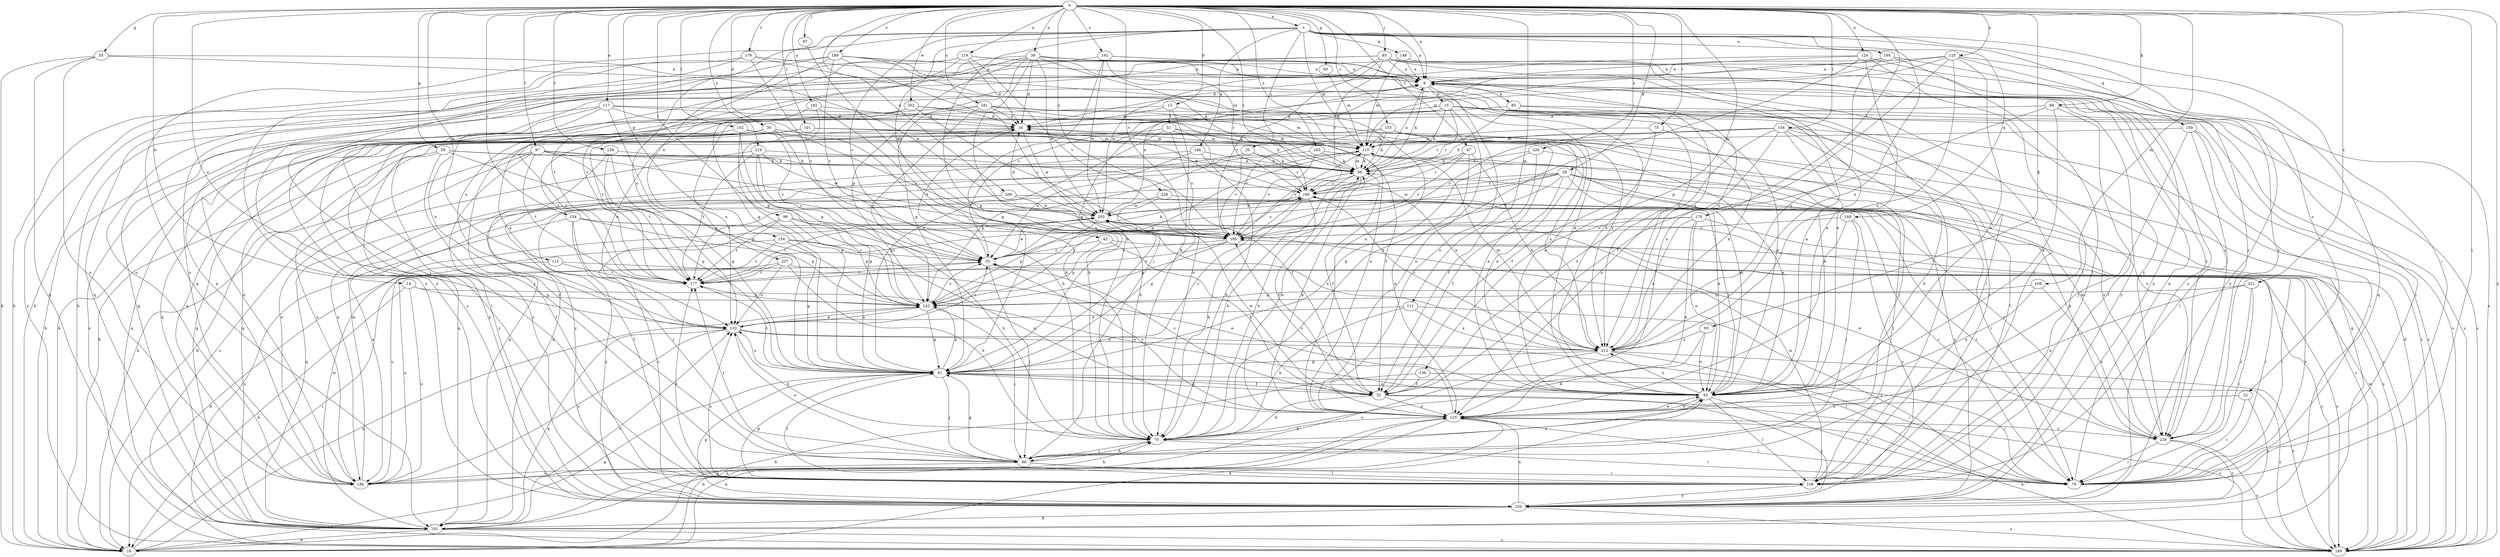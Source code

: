 strict digraph  {
0;
1;
8;
13;
14;
15;
16;
20;
22;
25;
29;
30;
34;
39;
42;
43;
47;
51;
52;
55;
58;
60;
61;
70;
75;
79;
85;
87;
88;
89;
93;
95;
96;
97;
99;
101;
102;
104;
106;
109;
111;
112;
115;
117;
119;
123;
124;
125;
133;
134;
136;
142;
146;
148;
149;
150;
151;
153;
154;
158;
160;
163;
169;
170;
176;
177;
181;
182;
184;
186;
189;
192;
195;
202;
203;
206;
207;
212;
219;
220;
221;
226;
228;
229;
0 -> 1  [label=a];
0 -> 8  [label=a];
0 -> 13  [label=b];
0 -> 14  [label=b];
0 -> 29  [label=d];
0 -> 30  [label=d];
0 -> 39  [label=e];
0 -> 47  [label=f];
0 -> 55  [label=g];
0 -> 58  [label=g];
0 -> 60  [label=g];
0 -> 75  [label=i];
0 -> 79  [label=i];
0 -> 85  [label=j];
0 -> 87  [label=j];
0 -> 89  [label=k];
0 -> 93  [label=k];
0 -> 97  [label=l];
0 -> 99  [label=l];
0 -> 101  [label=l];
0 -> 102  [label=l];
0 -> 104  [label=l];
0 -> 109  [label=m];
0 -> 111  [label=m];
0 -> 112  [label=m];
0 -> 117  [label=n];
0 -> 119  [label=n];
0 -> 124  [label=o];
0 -> 125  [label=o];
0 -> 133  [label=o];
0 -> 134  [label=p];
0 -> 136  [label=p];
0 -> 153  [label=r];
0 -> 154  [label=r];
0 -> 158  [label=r];
0 -> 160  [label=r];
0 -> 163  [label=s];
0 -> 169  [label=s];
0 -> 170  [label=t];
0 -> 176  [label=t];
0 -> 181  [label=u];
0 -> 182  [label=u];
0 -> 189  [label=v];
0 -> 192  [label=v];
0 -> 195  [label=v];
0 -> 202  [label=w];
0 -> 206  [label=x];
0 -> 219  [label=y];
0 -> 221  [label=z];
0 -> 226  [label=z];
0 -> 228  [label=z];
1 -> 8  [label=a];
1 -> 20  [label=c];
1 -> 22  [label=c];
1 -> 25  [label=c];
1 -> 42  [label=e];
1 -> 61  [label=g];
1 -> 79  [label=i];
1 -> 115  [label=m];
1 -> 133  [label=o];
1 -> 146  [label=q];
1 -> 148  [label=q];
1 -> 149  [label=q];
1 -> 150  [label=q];
1 -> 151  [label=q];
1 -> 184  [label=u];
1 -> 207  [label=x];
1 -> 212  [label=x];
8 -> 15  [label=b];
8 -> 95  [label=k];
8 -> 96  [label=k];
8 -> 106  [label=l];
8 -> 123  [label=n];
8 -> 151  [label=q];
8 -> 220  [label=y];
8 -> 229  [label=z];
13 -> 16  [label=b];
13 -> 34  [label=d];
13 -> 43  [label=e];
13 -> 51  [label=f];
13 -> 70  [label=h];
14 -> 16  [label=b];
14 -> 43  [label=e];
14 -> 142  [label=p];
14 -> 186  [label=u];
15 -> 34  [label=d];
15 -> 43  [label=e];
15 -> 96  [label=k];
15 -> 106  [label=l];
15 -> 123  [label=n];
15 -> 133  [label=o];
15 -> 151  [label=q];
15 -> 160  [label=r];
15 -> 169  [label=s];
15 -> 229  [label=z];
16 -> 25  [label=c];
16 -> 43  [label=e];
16 -> 61  [label=g];
16 -> 123  [label=n];
16 -> 142  [label=p];
20 -> 96  [label=k];
20 -> 151  [label=q];
20 -> 160  [label=r];
20 -> 195  [label=v];
22 -> 79  [label=i];
22 -> 123  [label=n];
22 -> 220  [label=y];
25 -> 34  [label=d];
25 -> 88  [label=j];
25 -> 96  [label=k];
25 -> 169  [label=s];
25 -> 177  [label=t];
25 -> 203  [label=w];
29 -> 25  [label=c];
29 -> 43  [label=e];
29 -> 52  [label=f];
29 -> 79  [label=i];
29 -> 106  [label=l];
29 -> 160  [label=r];
29 -> 169  [label=s];
29 -> 177  [label=t];
29 -> 195  [label=v];
29 -> 203  [label=w];
29 -> 220  [label=y];
30 -> 25  [label=c];
30 -> 70  [label=h];
30 -> 106  [label=l];
30 -> 115  [label=m];
30 -> 151  [label=q];
30 -> 177  [label=t];
30 -> 186  [label=u];
30 -> 195  [label=v];
30 -> 212  [label=x];
34 -> 115  [label=m];
34 -> 151  [label=q];
34 -> 203  [label=w];
34 -> 220  [label=y];
39 -> 8  [label=a];
39 -> 34  [label=d];
39 -> 43  [label=e];
39 -> 61  [label=g];
39 -> 88  [label=j];
39 -> 115  [label=m];
39 -> 142  [label=p];
39 -> 177  [label=t];
39 -> 203  [label=w];
39 -> 212  [label=x];
39 -> 220  [label=y];
39 -> 229  [label=z];
42 -> 25  [label=c];
42 -> 52  [label=f];
42 -> 79  [label=i];
42 -> 142  [label=p];
43 -> 8  [label=a];
43 -> 79  [label=i];
43 -> 106  [label=l];
43 -> 115  [label=m];
43 -> 123  [label=n];
43 -> 160  [label=r];
43 -> 212  [label=x];
47 -> 96  [label=k];
47 -> 123  [label=n];
47 -> 160  [label=r];
47 -> 195  [label=v];
47 -> 212  [label=x];
51 -> 16  [label=b];
51 -> 52  [label=f];
51 -> 61  [label=g];
51 -> 115  [label=m];
51 -> 160  [label=r];
51 -> 195  [label=v];
52 -> 25  [label=c];
52 -> 61  [label=g];
52 -> 70  [label=h];
52 -> 123  [label=n];
52 -> 169  [label=s];
52 -> 203  [label=w];
52 -> 220  [label=y];
55 -> 8  [label=a];
55 -> 16  [label=b];
55 -> 151  [label=q];
55 -> 186  [label=u];
55 -> 203  [label=w];
58 -> 16  [label=b];
58 -> 61  [label=g];
58 -> 96  [label=k];
58 -> 106  [label=l];
58 -> 186  [label=u];
58 -> 212  [label=x];
60 -> 115  [label=m];
61 -> 43  [label=e];
61 -> 52  [label=f];
61 -> 88  [label=j];
61 -> 106  [label=l];
61 -> 133  [label=o];
61 -> 142  [label=p];
61 -> 160  [label=r];
61 -> 169  [label=s];
61 -> 177  [label=t];
70 -> 79  [label=i];
70 -> 88  [label=j];
70 -> 96  [label=k];
75 -> 52  [label=f];
75 -> 115  [label=m];
75 -> 212  [label=x];
79 -> 8  [label=a];
79 -> 195  [label=v];
85 -> 8  [label=a];
85 -> 16  [label=b];
85 -> 43  [label=e];
85 -> 106  [label=l];
85 -> 151  [label=q];
85 -> 160  [label=r];
85 -> 195  [label=v];
85 -> 203  [label=w];
85 -> 220  [label=y];
85 -> 229  [label=z];
87 -> 70  [label=h];
88 -> 34  [label=d];
88 -> 43  [label=e];
88 -> 61  [label=g];
88 -> 70  [label=h];
88 -> 79  [label=i];
88 -> 106  [label=l];
88 -> 133  [label=o];
88 -> 177  [label=t];
88 -> 186  [label=u];
89 -> 34  [label=d];
89 -> 43  [label=e];
89 -> 52  [label=f];
89 -> 79  [label=i];
89 -> 106  [label=l];
93 -> 43  [label=e];
93 -> 70  [label=h];
93 -> 212  [label=x];
95 -> 34  [label=d];
95 -> 106  [label=l];
95 -> 160  [label=r];
95 -> 169  [label=s];
96 -> 8  [label=a];
96 -> 52  [label=f];
96 -> 70  [label=h];
96 -> 115  [label=m];
96 -> 123  [label=n];
96 -> 160  [label=r];
97 -> 16  [label=b];
97 -> 52  [label=f];
97 -> 61  [label=g];
97 -> 70  [label=h];
97 -> 96  [label=k];
97 -> 177  [label=t];
97 -> 186  [label=u];
97 -> 220  [label=y];
99 -> 70  [label=h];
99 -> 142  [label=p];
99 -> 177  [label=t];
99 -> 195  [label=v];
99 -> 220  [label=y];
101 -> 43  [label=e];
101 -> 96  [label=k];
101 -> 115  [label=m];
101 -> 133  [label=o];
101 -> 151  [label=q];
101 -> 220  [label=y];
102 -> 43  [label=e];
102 -> 61  [label=g];
102 -> 115  [label=m];
102 -> 142  [label=p];
102 -> 177  [label=t];
104 -> 43  [label=e];
104 -> 52  [label=f];
104 -> 70  [label=h];
104 -> 96  [label=k];
104 -> 115  [label=m];
104 -> 123  [label=n];
104 -> 151  [label=q];
104 -> 169  [label=s];
104 -> 195  [label=v];
106 -> 61  [label=g];
106 -> 133  [label=o];
106 -> 177  [label=t];
106 -> 203  [label=w];
106 -> 220  [label=y];
109 -> 43  [label=e];
109 -> 142  [label=p];
109 -> 229  [label=z];
111 -> 70  [label=h];
111 -> 79  [label=i];
111 -> 133  [label=o];
111 -> 212  [label=x];
112 -> 16  [label=b];
112 -> 43  [label=e];
112 -> 177  [label=t];
115 -> 96  [label=k];
115 -> 142  [label=p];
115 -> 151  [label=q];
115 -> 195  [label=v];
117 -> 16  [label=b];
117 -> 34  [label=d];
117 -> 61  [label=g];
117 -> 70  [label=h];
117 -> 133  [label=o];
117 -> 169  [label=s];
117 -> 212  [label=x];
119 -> 8  [label=a];
119 -> 34  [label=d];
119 -> 61  [label=g];
119 -> 106  [label=l];
119 -> 133  [label=o];
119 -> 195  [label=v];
119 -> 212  [label=x];
123 -> 16  [label=b];
123 -> 25  [label=c];
123 -> 43  [label=e];
123 -> 70  [label=h];
123 -> 79  [label=i];
123 -> 96  [label=k];
123 -> 151  [label=q];
123 -> 195  [label=v];
123 -> 229  [label=z];
124 -> 8  [label=a];
124 -> 34  [label=d];
124 -> 43  [label=e];
124 -> 70  [label=h];
124 -> 106  [label=l];
124 -> 169  [label=s];
125 -> 8  [label=a];
125 -> 43  [label=e];
125 -> 61  [label=g];
125 -> 115  [label=m];
125 -> 123  [label=n];
125 -> 151  [label=q];
125 -> 212  [label=x];
125 -> 220  [label=y];
133 -> 25  [label=c];
133 -> 70  [label=h];
133 -> 79  [label=i];
133 -> 142  [label=p];
133 -> 151  [label=q];
133 -> 186  [label=u];
133 -> 212  [label=x];
134 -> 25  [label=c];
134 -> 61  [label=g];
134 -> 123  [label=n];
134 -> 177  [label=t];
134 -> 186  [label=u];
136 -> 16  [label=b];
136 -> 52  [label=f];
136 -> 79  [label=i];
142 -> 25  [label=c];
142 -> 61  [label=g];
142 -> 88  [label=j];
142 -> 133  [label=o];
142 -> 160  [label=r];
146 -> 25  [label=c];
146 -> 70  [label=h];
146 -> 96  [label=k];
146 -> 186  [label=u];
148 -> 8  [label=a];
148 -> 16  [label=b];
148 -> 115  [label=m];
148 -> 229  [label=z];
149 -> 88  [label=j];
149 -> 123  [label=n];
149 -> 195  [label=v];
149 -> 220  [label=y];
150 -> 79  [label=i];
150 -> 88  [label=j];
150 -> 106  [label=l];
150 -> 115  [label=m];
150 -> 169  [label=s];
151 -> 16  [label=b];
151 -> 123  [label=n];
151 -> 133  [label=o];
151 -> 169  [label=s];
151 -> 203  [label=w];
153 -> 88  [label=j];
153 -> 96  [label=k];
153 -> 106  [label=l];
153 -> 115  [label=m];
153 -> 151  [label=q];
153 -> 195  [label=v];
153 -> 229  [label=z];
154 -> 88  [label=j];
154 -> 142  [label=p];
154 -> 169  [label=s];
154 -> 195  [label=v];
154 -> 212  [label=x];
154 -> 220  [label=y];
158 -> 96  [label=k];
158 -> 142  [label=p];
158 -> 177  [label=t];
158 -> 220  [label=y];
160 -> 34  [label=d];
160 -> 52  [label=f];
160 -> 70  [label=h];
160 -> 186  [label=u];
160 -> 203  [label=w];
163 -> 96  [label=k];
163 -> 142  [label=p];
163 -> 195  [label=v];
163 -> 229  [label=z];
169 -> 34  [label=d];
169 -> 123  [label=n];
169 -> 203  [label=w];
170 -> 43  [label=e];
170 -> 123  [label=n];
170 -> 169  [label=s];
170 -> 177  [label=t];
170 -> 195  [label=v];
170 -> 212  [label=x];
176 -> 8  [label=a];
176 -> 16  [label=b];
176 -> 25  [label=c];
176 -> 123  [label=n];
176 -> 220  [label=y];
177 -> 142  [label=p];
181 -> 34  [label=d];
181 -> 115  [label=m];
181 -> 123  [label=n];
181 -> 133  [label=o];
181 -> 142  [label=p];
181 -> 169  [label=s];
181 -> 220  [label=y];
182 -> 34  [label=d];
182 -> 70  [label=h];
182 -> 88  [label=j];
182 -> 142  [label=p];
184 -> 8  [label=a];
184 -> 25  [label=c];
184 -> 106  [label=l];
184 -> 212  [label=x];
184 -> 220  [label=y];
186 -> 8  [label=a];
186 -> 70  [label=h];
186 -> 115  [label=m];
189 -> 8  [label=a];
189 -> 25  [label=c];
189 -> 43  [label=e];
189 -> 70  [label=h];
189 -> 96  [label=k];
189 -> 169  [label=s];
189 -> 177  [label=t];
189 -> 186  [label=u];
192 -> 8  [label=a];
192 -> 61  [label=g];
192 -> 160  [label=r];
192 -> 186  [label=u];
192 -> 203  [label=w];
192 -> 212  [label=x];
195 -> 25  [label=c];
195 -> 79  [label=i];
195 -> 142  [label=p];
195 -> 177  [label=t];
202 -> 34  [label=d];
202 -> 96  [label=k];
202 -> 177  [label=t];
202 -> 186  [label=u];
202 -> 195  [label=v];
203 -> 8  [label=a];
203 -> 34  [label=d];
203 -> 142  [label=p];
203 -> 177  [label=t];
203 -> 195  [label=v];
206 -> 79  [label=i];
206 -> 106  [label=l];
206 -> 151  [label=q];
206 -> 169  [label=s];
206 -> 203  [label=w];
207 -> 70  [label=h];
207 -> 133  [label=o];
207 -> 169  [label=s];
207 -> 177  [label=t];
207 -> 186  [label=u];
212 -> 61  [label=g];
212 -> 79  [label=i];
212 -> 115  [label=m];
212 -> 160  [label=r];
212 -> 169  [label=s];
212 -> 186  [label=u];
219 -> 25  [label=c];
219 -> 61  [label=g];
219 -> 96  [label=k];
219 -> 169  [label=s];
219 -> 177  [label=t];
219 -> 203  [label=w];
220 -> 61  [label=g];
220 -> 123  [label=n];
220 -> 151  [label=q];
220 -> 169  [label=s];
221 -> 79  [label=i];
221 -> 123  [label=n];
221 -> 142  [label=p];
221 -> 229  [label=z];
226 -> 43  [label=e];
226 -> 52  [label=f];
226 -> 61  [label=g];
226 -> 96  [label=k];
228 -> 61  [label=g];
228 -> 79  [label=i];
228 -> 203  [label=w];
229 -> 79  [label=i];
229 -> 96  [label=k];
229 -> 115  [label=m];
229 -> 160  [label=r];
229 -> 169  [label=s];
229 -> 203  [label=w];
229 -> 220  [label=y];
}
